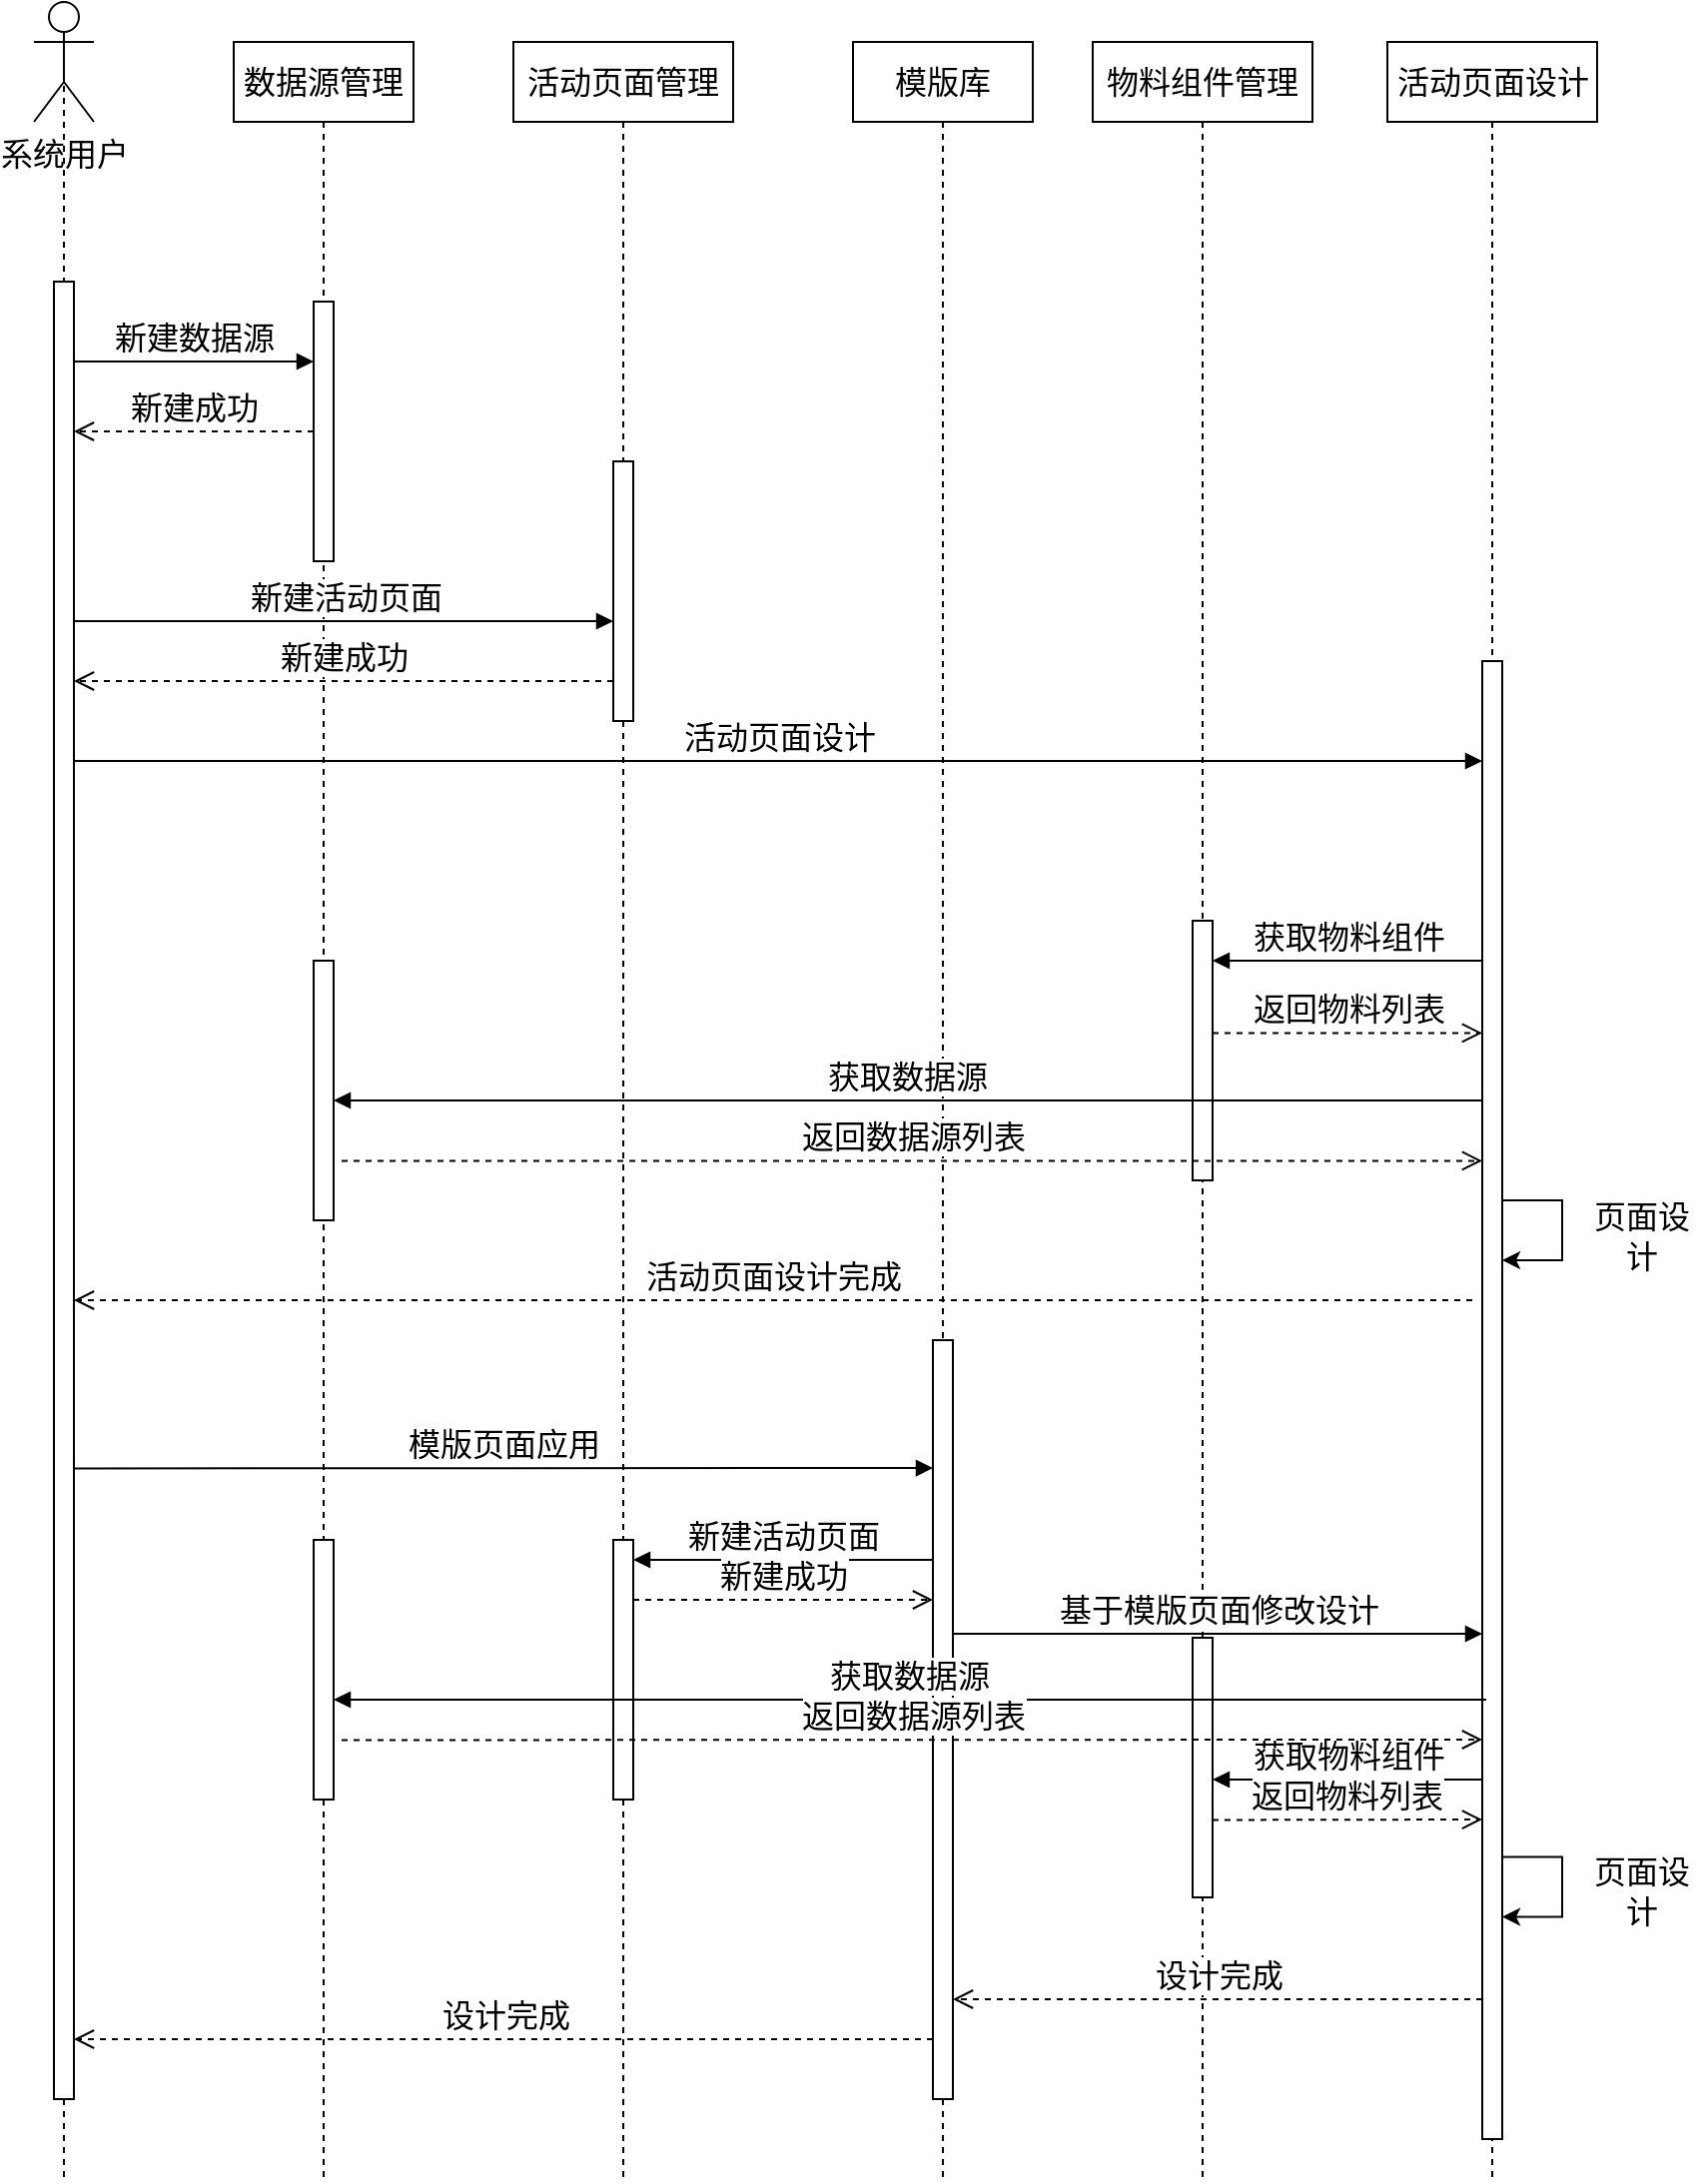 <mxfile version="24.0.7" type="github">
  <diagram name="第 1 页" id="SJzEPr9qWHjdGklE9Yo-">
    <mxGraphModel dx="-1234" dy="1146" grid="1" gridSize="10" guides="1" tooltips="1" connect="1" arrows="1" fold="1" page="1" pageScale="1" pageWidth="827" pageHeight="1169" math="0" shadow="0">
      <root>
        <mxCell id="0" />
        <mxCell id="1" parent="0" />
        <mxCell id="KdcAFU8NTMyYUGJ8-cUm-41" style="edgeStyle=orthogonalEdgeStyle;rounded=0;orthogonalLoop=1;jettySize=auto;html=1;exitX=0.5;exitY=0.5;exitDx=0;exitDy=0;exitPerimeter=0;dashed=1;endArrow=none;endFill=0;fontSize=16;" edge="1" parent="1" source="KdcAFU8NTMyYUGJ8-cUm-1">
          <mxGeometry relative="1" as="geometry">
            <mxPoint x="3515" y="1440" as="targetPoint" />
          </mxGeometry>
        </mxCell>
        <mxCell id="KdcAFU8NTMyYUGJ8-cUm-1" value="系统用户" style="shape=umlActor;verticalLabelPosition=bottom;verticalAlign=top;html=1;outlineConnect=0;fontSize=16;" vertex="1" parent="1">
          <mxGeometry x="3500" y="350" width="30" height="60" as="geometry" />
        </mxCell>
        <mxCell id="KdcAFU8NTMyYUGJ8-cUm-45" style="edgeStyle=orthogonalEdgeStyle;rounded=0;orthogonalLoop=1;jettySize=auto;html=1;exitX=0.5;exitY=1;exitDx=0;exitDy=0;dashed=1;endArrow=none;endFill=0;fontSize=16;" edge="1" parent="1" source="KdcAFU8NTMyYUGJ8-cUm-2">
          <mxGeometry relative="1" as="geometry">
            <mxPoint x="4085" y="1440" as="targetPoint" />
          </mxGeometry>
        </mxCell>
        <mxCell id="KdcAFU8NTMyYUGJ8-cUm-2" value="物料组件管理" style="rounded=0;whiteSpace=wrap;html=1;fontSize=16;" vertex="1" parent="1">
          <mxGeometry x="4030" y="370" width="110" height="40" as="geometry" />
        </mxCell>
        <mxCell id="KdcAFU8NTMyYUGJ8-cUm-42" style="edgeStyle=orthogonalEdgeStyle;rounded=0;orthogonalLoop=1;jettySize=auto;html=1;exitX=0.5;exitY=1;exitDx=0;exitDy=0;dashed=1;endArrow=none;endFill=0;fontSize=16;" edge="1" parent="1" source="KdcAFU8NTMyYUGJ8-cUm-3">
          <mxGeometry relative="1" as="geometry">
            <mxPoint x="3645" y="1440" as="targetPoint" />
          </mxGeometry>
        </mxCell>
        <mxCell id="KdcAFU8NTMyYUGJ8-cUm-3" value="数据源管理" style="rounded=0;whiteSpace=wrap;html=1;fontSize=16;" vertex="1" parent="1">
          <mxGeometry x="3600" y="370" width="90" height="40" as="geometry" />
        </mxCell>
        <mxCell id="KdcAFU8NTMyYUGJ8-cUm-43" style="edgeStyle=orthogonalEdgeStyle;rounded=0;orthogonalLoop=1;jettySize=auto;html=1;exitX=0.5;exitY=1;exitDx=0;exitDy=0;dashed=1;endArrow=none;endFill=0;fontSize=16;" edge="1" parent="1" source="KdcAFU8NTMyYUGJ8-cUm-4">
          <mxGeometry relative="1" as="geometry">
            <mxPoint x="3795" y="1440" as="targetPoint" />
          </mxGeometry>
        </mxCell>
        <mxCell id="KdcAFU8NTMyYUGJ8-cUm-4" value="活动页面管理" style="rounded=0;whiteSpace=wrap;html=1;fontSize=16;" vertex="1" parent="1">
          <mxGeometry x="3740" y="370" width="110" height="40" as="geometry" />
        </mxCell>
        <mxCell id="KdcAFU8NTMyYUGJ8-cUm-46" style="edgeStyle=orthogonalEdgeStyle;rounded=0;orthogonalLoop=1;jettySize=auto;html=1;exitX=0.5;exitY=1;exitDx=0;exitDy=0;dashed=1;endArrow=none;endFill=0;fontSize=16;" edge="1" parent="1" source="KdcAFU8NTMyYUGJ8-cUm-5">
          <mxGeometry relative="1" as="geometry">
            <mxPoint x="4230" y="1440" as="targetPoint" />
          </mxGeometry>
        </mxCell>
        <mxCell id="KdcAFU8NTMyYUGJ8-cUm-5" value="活动页面设计" style="rounded=0;whiteSpace=wrap;html=1;fontSize=16;" vertex="1" parent="1">
          <mxGeometry x="4177.5" y="370" width="105" height="40" as="geometry" />
        </mxCell>
        <mxCell id="KdcAFU8NTMyYUGJ8-cUm-6" value="" style="html=1;points=[[0,0,0,0,5],[0,1,0,0,-5],[1,0,0,0,5],[1,1,0,0,-5]];perimeter=orthogonalPerimeter;outlineConnect=0;targetShapes=umlLifeline;portConstraint=eastwest;newEdgeStyle={&quot;curved&quot;:0,&quot;rounded&quot;:0};fontSize=16;" vertex="1" parent="1">
          <mxGeometry x="3510" y="490" width="10" height="910" as="geometry" />
        </mxCell>
        <mxCell id="KdcAFU8NTMyYUGJ8-cUm-7" value="" style="html=1;points=[[0,0,0,0,5],[0,1,0,0,-5],[1,0,0,0,5],[1,1,0,0,-5]];perimeter=orthogonalPerimeter;outlineConnect=0;targetShapes=umlLifeline;portConstraint=eastwest;newEdgeStyle={&quot;curved&quot;:0,&quot;rounded&quot;:0};fontSize=16;" vertex="1" parent="1">
          <mxGeometry x="3640" y="500" width="10" height="130" as="geometry" />
        </mxCell>
        <mxCell id="KdcAFU8NTMyYUGJ8-cUm-8" value="新建数据源" style="html=1;verticalAlign=bottom;endArrow=block;curved=0;rounded=0;fontSize=16;" edge="1" parent="1" target="KdcAFU8NTMyYUGJ8-cUm-7">
          <mxGeometry width="80" relative="1" as="geometry">
            <mxPoint x="3520" y="530" as="sourcePoint" />
            <mxPoint x="3600" y="530" as="targetPoint" />
            <mxPoint as="offset" />
          </mxGeometry>
        </mxCell>
        <mxCell id="KdcAFU8NTMyYUGJ8-cUm-9" value="新建成功" style="html=1;verticalAlign=bottom;endArrow=open;dashed=1;endSize=8;curved=0;rounded=0;fontSize=16;" edge="1" parent="1" source="KdcAFU8NTMyYUGJ8-cUm-7" target="KdcAFU8NTMyYUGJ8-cUm-6">
          <mxGeometry relative="1" as="geometry">
            <mxPoint x="3620" y="560" as="sourcePoint" />
            <mxPoint x="3540" y="560" as="targetPoint" />
            <mxPoint as="offset" />
          </mxGeometry>
        </mxCell>
        <mxCell id="KdcAFU8NTMyYUGJ8-cUm-44" style="edgeStyle=orthogonalEdgeStyle;rounded=0;orthogonalLoop=1;jettySize=auto;html=1;exitX=0.5;exitY=1;exitDx=0;exitDy=0;dashed=1;endArrow=none;endFill=0;fontSize=16;" edge="1" parent="1" source="KdcAFU8NTMyYUGJ8-cUm-10">
          <mxGeometry relative="1" as="geometry">
            <mxPoint x="3955" y="1440" as="targetPoint" />
          </mxGeometry>
        </mxCell>
        <mxCell id="KdcAFU8NTMyYUGJ8-cUm-10" value="模版库" style="rounded=0;whiteSpace=wrap;html=1;fontSize=16;" vertex="1" parent="1">
          <mxGeometry x="3910" y="370" width="90" height="40" as="geometry" />
        </mxCell>
        <mxCell id="KdcAFU8NTMyYUGJ8-cUm-11" value="" style="html=1;points=[[0,0,0,0,5],[0,1,0,0,-5],[1,0,0,0,5],[1,1,0,0,-5]];perimeter=orthogonalPerimeter;outlineConnect=0;targetShapes=umlLifeline;portConstraint=eastwest;newEdgeStyle={&quot;curved&quot;:0,&quot;rounded&quot;:0};fontSize=16;" vertex="1" parent="1">
          <mxGeometry x="3790" y="580" width="10" height="130" as="geometry" />
        </mxCell>
        <mxCell id="KdcAFU8NTMyYUGJ8-cUm-12" value="新建活动页面" style="html=1;verticalAlign=bottom;endArrow=block;curved=0;rounded=0;fontSize=16;" edge="1" parent="1" target="KdcAFU8NTMyYUGJ8-cUm-11">
          <mxGeometry x="0.003" width="80" relative="1" as="geometry">
            <mxPoint x="3520" y="660" as="sourcePoint" />
            <mxPoint x="3640" y="660" as="targetPoint" />
            <mxPoint as="offset" />
          </mxGeometry>
        </mxCell>
        <mxCell id="KdcAFU8NTMyYUGJ8-cUm-13" value="新建成功" style="html=1;verticalAlign=bottom;endArrow=open;dashed=1;endSize=8;curved=0;rounded=0;fontSize=16;" edge="1" parent="1" source="KdcAFU8NTMyYUGJ8-cUm-11">
          <mxGeometry x="0.003" relative="1" as="geometry">
            <mxPoint x="3640" y="690" as="sourcePoint" />
            <mxPoint x="3520" y="690" as="targetPoint" />
            <mxPoint as="offset" />
          </mxGeometry>
        </mxCell>
        <mxCell id="KdcAFU8NTMyYUGJ8-cUm-14" value="" style="html=1;points=[[0,0,0,0,5],[0,1,0,0,-5],[1,0,0,0,5],[1,1,0,0,-5]];perimeter=orthogonalPerimeter;outlineConnect=0;targetShapes=umlLifeline;portConstraint=eastwest;newEdgeStyle={&quot;curved&quot;:0,&quot;rounded&quot;:0};fontSize=16;" vertex="1" parent="1">
          <mxGeometry x="4225" y="680" width="10" height="740" as="geometry" />
        </mxCell>
        <mxCell id="KdcAFU8NTMyYUGJ8-cUm-15" value="活动页面设计" style="html=1;verticalAlign=bottom;endArrow=block;curved=0;rounded=0;fontSize=16;" edge="1" parent="1" target="KdcAFU8NTMyYUGJ8-cUm-14">
          <mxGeometry width="80" relative="1" as="geometry">
            <mxPoint x="3520" y="730" as="sourcePoint" />
            <mxPoint x="3600" y="730" as="targetPoint" />
          </mxGeometry>
        </mxCell>
        <mxCell id="KdcAFU8NTMyYUGJ8-cUm-16" value="" style="html=1;points=[[0,0,0,0,5],[0,1,0,0,-5],[1,0,0,0,5],[1,1,0,0,-5]];perimeter=orthogonalPerimeter;outlineConnect=0;targetShapes=umlLifeline;portConstraint=eastwest;newEdgeStyle={&quot;curved&quot;:0,&quot;rounded&quot;:0};fontSize=16;" vertex="1" parent="1">
          <mxGeometry x="3640" y="830" width="10" height="130" as="geometry" />
        </mxCell>
        <mxCell id="KdcAFU8NTMyYUGJ8-cUm-17" value="" style="html=1;points=[[0,0,0,0,5],[0,1,0,0,-5],[1,0,0,0,5],[1,1,0,0,-5]];perimeter=orthogonalPerimeter;outlineConnect=0;targetShapes=umlLifeline;portConstraint=eastwest;newEdgeStyle={&quot;curved&quot;:0,&quot;rounded&quot;:0};fontSize=16;" vertex="1" parent="1">
          <mxGeometry x="4080" y="810" width="10" height="130" as="geometry" />
        </mxCell>
        <mxCell id="KdcAFU8NTMyYUGJ8-cUm-18" value="获取物料组件" style="html=1;verticalAlign=bottom;endArrow=block;curved=0;rounded=0;fontSize=16;" edge="1" parent="1">
          <mxGeometry x="0.003" width="80" relative="1" as="geometry">
            <mxPoint x="4225" y="830" as="sourcePoint" />
            <mxPoint x="4090" y="830" as="targetPoint" />
            <mxPoint as="offset" />
          </mxGeometry>
        </mxCell>
        <mxCell id="KdcAFU8NTMyYUGJ8-cUm-19" value="获取数据源" style="html=1;verticalAlign=bottom;endArrow=block;curved=0;rounded=0;fontSize=16;" edge="1" parent="1" target="KdcAFU8NTMyYUGJ8-cUm-16">
          <mxGeometry x="0.003" width="80" relative="1" as="geometry">
            <mxPoint x="4225" y="900" as="sourcePoint" />
            <mxPoint x="4090" y="900" as="targetPoint" />
            <mxPoint as="offset" />
          </mxGeometry>
        </mxCell>
        <mxCell id="KdcAFU8NTMyYUGJ8-cUm-20" value="返回物料列表" style="html=1;verticalAlign=bottom;endArrow=open;dashed=1;endSize=8;curved=0;rounded=0;fontSize=16;" edge="1" parent="1" target="KdcAFU8NTMyYUGJ8-cUm-14">
          <mxGeometry x="0.003" relative="1" as="geometry">
            <mxPoint x="4090" y="866.23" as="sourcePoint" />
            <mxPoint x="4170" y="866.23" as="targetPoint" />
            <mxPoint as="offset" />
          </mxGeometry>
        </mxCell>
        <mxCell id="KdcAFU8NTMyYUGJ8-cUm-21" value="返回数据源列表" style="html=1;verticalAlign=bottom;endArrow=open;dashed=1;endSize=8;curved=0;rounded=0;fontSize=16;" edge="1" parent="1" target="KdcAFU8NTMyYUGJ8-cUm-14">
          <mxGeometry x="0.002" relative="1" as="geometry">
            <mxPoint x="3654" y="930.23" as="sourcePoint" />
            <mxPoint x="3789" y="930" as="targetPoint" />
            <mxPoint as="offset" />
          </mxGeometry>
        </mxCell>
        <mxCell id="KdcAFU8NTMyYUGJ8-cUm-22" value="" style="endArrow=classic;html=1;rounded=0;fontSize=16;" edge="1" parent="1">
          <mxGeometry width="50" height="50" relative="1" as="geometry">
            <mxPoint x="4235" y="950" as="sourcePoint" />
            <mxPoint x="4235" y="980" as="targetPoint" />
            <Array as="points">
              <mxPoint x="4265" y="950" />
              <mxPoint x="4265" y="980" />
              <mxPoint x="4235" y="980" />
            </Array>
          </mxGeometry>
        </mxCell>
        <mxCell id="KdcAFU8NTMyYUGJ8-cUm-23" value="页面设计" style="text;html=1;align=center;verticalAlign=middle;whiteSpace=wrap;rounded=0;fontSize=16;" vertex="1" parent="1">
          <mxGeometry x="4275" y="952.5" width="60" height="30" as="geometry" />
        </mxCell>
        <mxCell id="KdcAFU8NTMyYUGJ8-cUm-24" value="活动页面设计完成" style="html=1;verticalAlign=bottom;endArrow=open;dashed=1;endSize=8;curved=0;rounded=0;fontSize=16;" edge="1" parent="1">
          <mxGeometry x="0.002" relative="1" as="geometry">
            <mxPoint x="4220" y="1000" as="sourcePoint" />
            <mxPoint x="3520" y="1000" as="targetPoint" />
            <mxPoint as="offset" />
          </mxGeometry>
        </mxCell>
        <mxCell id="KdcAFU8NTMyYUGJ8-cUm-25" value="" style="html=1;points=[[0,0,0,0,5],[0,1,0,0,-5],[1,0,0,0,5],[1,1,0,0,-5]];perimeter=orthogonalPerimeter;outlineConnect=0;targetShapes=umlLifeline;portConstraint=eastwest;newEdgeStyle={&quot;curved&quot;:0,&quot;rounded&quot;:0};fontSize=16;" vertex="1" parent="1">
          <mxGeometry x="3950" y="1020" width="10" height="380" as="geometry" />
        </mxCell>
        <mxCell id="KdcAFU8NTMyYUGJ8-cUm-26" value="模版页面应用" style="html=1;verticalAlign=bottom;endArrow=block;curved=0;rounded=0;fontSize=16;" edge="1" parent="1">
          <mxGeometry x="0.002" width="80" relative="1" as="geometry">
            <mxPoint x="3520" y="1084.23" as="sourcePoint" />
            <mxPoint x="3950" y="1084" as="targetPoint" />
            <mxPoint as="offset" />
          </mxGeometry>
        </mxCell>
        <mxCell id="KdcAFU8NTMyYUGJ8-cUm-27" value="" style="html=1;points=[[0,0,0,0,5],[0,1,0,0,-5],[1,0,0,0,5],[1,1,0,0,-5]];perimeter=orthogonalPerimeter;outlineConnect=0;targetShapes=umlLifeline;portConstraint=eastwest;newEdgeStyle={&quot;curved&quot;:0,&quot;rounded&quot;:0};fontSize=16;" vertex="1" parent="1">
          <mxGeometry x="3790" y="1120" width="10" height="130" as="geometry" />
        </mxCell>
        <mxCell id="KdcAFU8NTMyYUGJ8-cUm-28" value="新建活动页面" style="html=1;verticalAlign=bottom;endArrow=block;curved=0;rounded=0;fontSize=16;" edge="1" parent="1" source="KdcAFU8NTMyYUGJ8-cUm-25">
          <mxGeometry x="0.005" width="80" relative="1" as="geometry">
            <mxPoint x="3880" y="1130" as="sourcePoint" />
            <mxPoint x="3800" y="1130" as="targetPoint" />
            <mxPoint as="offset" />
          </mxGeometry>
        </mxCell>
        <mxCell id="KdcAFU8NTMyYUGJ8-cUm-29" value="新建成功" style="html=1;verticalAlign=bottom;endArrow=open;dashed=1;endSize=8;curved=0;rounded=0;fontSize=16;" edge="1" parent="1">
          <mxGeometry x="0.003" relative="1" as="geometry">
            <mxPoint x="3800" y="1150" as="sourcePoint" />
            <mxPoint x="3950" y="1150" as="targetPoint" />
            <mxPoint as="offset" />
          </mxGeometry>
        </mxCell>
        <mxCell id="KdcAFU8NTMyYUGJ8-cUm-30" value="" style="html=1;points=[[0,0,0,0,5],[0,1,0,0,-5],[1,0,0,0,5],[1,1,0,0,-5]];perimeter=orthogonalPerimeter;outlineConnect=0;targetShapes=umlLifeline;portConstraint=eastwest;newEdgeStyle={&quot;curved&quot;:0,&quot;rounded&quot;:0};fontSize=16;" vertex="1" parent="1">
          <mxGeometry x="3640" y="1120" width="10" height="130" as="geometry" />
        </mxCell>
        <mxCell id="KdcAFU8NTMyYUGJ8-cUm-31" value="" style="html=1;points=[[0,0,0,0,5],[0,1,0,0,-5],[1,0,0,0,5],[1,1,0,0,-5]];perimeter=orthogonalPerimeter;outlineConnect=0;targetShapes=umlLifeline;portConstraint=eastwest;newEdgeStyle={&quot;curved&quot;:0,&quot;rounded&quot;:0};fontSize=16;" vertex="1" parent="1">
          <mxGeometry x="4080" y="1169" width="10" height="130" as="geometry" />
        </mxCell>
        <mxCell id="KdcAFU8NTMyYUGJ8-cUm-32" value="获取物料组件" style="html=1;verticalAlign=bottom;endArrow=block;curved=0;rounded=0;fontSize=16;" edge="1" parent="1">
          <mxGeometry x="0.003" width="80" relative="1" as="geometry">
            <mxPoint x="4225" y="1240" as="sourcePoint" />
            <mxPoint x="4090" y="1240" as="targetPoint" />
            <mxPoint as="offset" />
          </mxGeometry>
        </mxCell>
        <mxCell id="KdcAFU8NTMyYUGJ8-cUm-33" value="获取数据源" style="html=1;verticalAlign=bottom;endArrow=block;curved=0;rounded=0;fontSize=16;" edge="1" parent="1">
          <mxGeometry x="0.003" width="80" relative="1" as="geometry">
            <mxPoint x="4227" y="1200" as="sourcePoint" />
            <mxPoint x="3650" y="1200" as="targetPoint" />
            <mxPoint as="offset" />
          </mxGeometry>
        </mxCell>
        <mxCell id="KdcAFU8NTMyYUGJ8-cUm-34" value="返回物料列表" style="html=1;verticalAlign=bottom;endArrow=open;dashed=1;endSize=8;curved=0;rounded=0;fontSize=16;" edge="1" parent="1">
          <mxGeometry x="0.003" relative="1" as="geometry">
            <mxPoint x="4090" y="1260.23" as="sourcePoint" />
            <mxPoint x="4225" y="1260" as="targetPoint" />
            <mxPoint as="offset" />
          </mxGeometry>
        </mxCell>
        <mxCell id="KdcAFU8NTMyYUGJ8-cUm-35" value="返回数据源列表" style="html=1;verticalAlign=bottom;endArrow=open;dashed=1;endSize=8;curved=0;rounded=0;fontSize=16;" edge="1" parent="1">
          <mxGeometry x="0.002" relative="1" as="geometry">
            <mxPoint x="3654" y="1220.23" as="sourcePoint" />
            <mxPoint x="4225" y="1220" as="targetPoint" />
            <mxPoint as="offset" />
          </mxGeometry>
        </mxCell>
        <mxCell id="KdcAFU8NTMyYUGJ8-cUm-36" value="基于模版页面修改设计" style="html=1;verticalAlign=bottom;endArrow=block;curved=0;rounded=0;fontSize=16;" edge="1" parent="1" target="KdcAFU8NTMyYUGJ8-cUm-14">
          <mxGeometry width="80" relative="1" as="geometry">
            <mxPoint x="3960" y="1167" as="sourcePoint" />
            <mxPoint x="4040" y="1167" as="targetPoint" />
          </mxGeometry>
        </mxCell>
        <mxCell id="KdcAFU8NTMyYUGJ8-cUm-37" value="" style="endArrow=classic;html=1;rounded=0;fontSize=16;" edge="1" parent="1">
          <mxGeometry width="50" height="50" relative="1" as="geometry">
            <mxPoint x="4235" y="1278.75" as="sourcePoint" />
            <mxPoint x="4235" y="1308.75" as="targetPoint" />
            <Array as="points">
              <mxPoint x="4265" y="1278.75" />
              <mxPoint x="4265" y="1308.75" />
              <mxPoint x="4235" y="1308.75" />
            </Array>
          </mxGeometry>
        </mxCell>
        <mxCell id="KdcAFU8NTMyYUGJ8-cUm-38" value="页面设计" style="text;html=1;align=center;verticalAlign=middle;whiteSpace=wrap;rounded=0;fontSize=16;" vertex="1" parent="1">
          <mxGeometry x="4275" y="1281.25" width="60" height="30" as="geometry" />
        </mxCell>
        <mxCell id="KdcAFU8NTMyYUGJ8-cUm-39" value="设计完成" style="html=1;verticalAlign=bottom;endArrow=open;dashed=1;endSize=8;curved=0;rounded=0;fontSize=16;" edge="1" parent="1" source="KdcAFU8NTMyYUGJ8-cUm-14">
          <mxGeometry x="-0.002" relative="1" as="geometry">
            <mxPoint x="4040" y="1350" as="sourcePoint" />
            <mxPoint x="3960" y="1350" as="targetPoint" />
            <mxPoint as="offset" />
          </mxGeometry>
        </mxCell>
        <mxCell id="KdcAFU8NTMyYUGJ8-cUm-40" value="设计完成" style="html=1;verticalAlign=bottom;endArrow=open;dashed=1;endSize=8;curved=0;rounded=0;fontSize=16;" edge="1" parent="1">
          <mxGeometry x="-0.002" relative="1" as="geometry">
            <mxPoint x="3950" y="1370" as="sourcePoint" />
            <mxPoint x="3520" y="1370" as="targetPoint" />
            <mxPoint as="offset" />
          </mxGeometry>
        </mxCell>
      </root>
    </mxGraphModel>
  </diagram>
</mxfile>
